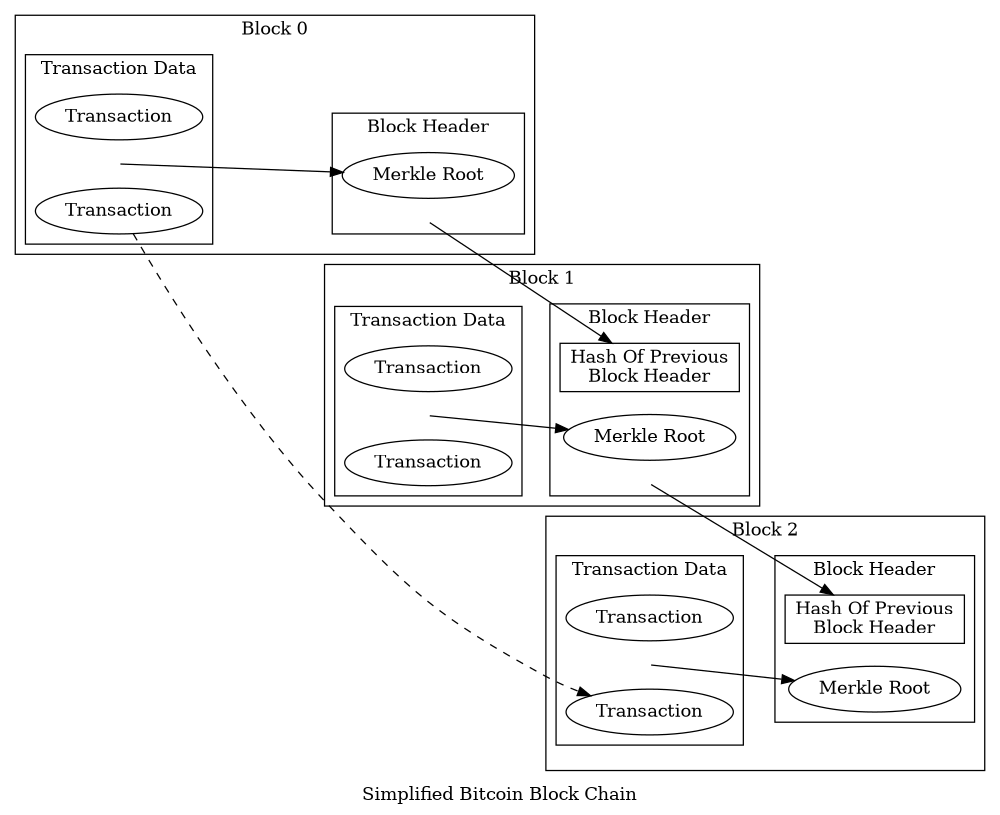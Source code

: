 digraph blockchain {

//splines = "ortho";
rankdir=LR;
size=6.66;

subgraph cluster_block0 {

    subgraph cluster_block0header {
        hashMerkleRoot0 [label = "Merkle Root"];
        _blockHeader0 [ style = "invis", label = "", width = 0, height = 0 ];

        label = "Block Header"
    }

    subgraph cluster_transactions0 {
        tx01 [ label = "Transaction"];
        tx00 [ label = "Transaction"];
        _transactions0 [ style = "invis", label = "", width = 0, height = 0 ];

        label = "Transaction Data"
    }


    //_block0 [ style = "invis", label = "", width = 0, height = 0 ];
    // hashMerkleRoot0 -> _block0 [color = "transparent"];

    label = "Block 0";
}

subgraph cluster_block1 {
    subgraph cluster_block1header {
        hashMerkleRoot1 [label = "Merkle Root"];
        hashBlock0 [label = "Hash Of Previous\nBlock Header", shape = box];
        _blockHeader1 [ style = "invis", label = "", width = 0, height = 0 ];
        label = "Block Header"
    }

    subgraph cluster_transactions1 {
        tx10 [label = "Transaction"];
        _transactions1 [ style = "invis", label = "", width = 0, height = 0 ];
        tx11 [label = "Transaction", sep = 100 ];
        label = "Transaction Data"
    }

    //_block1 [ style = "invis", label = "", width = 0, height = 0 ];
    // hashMerkleRoot1 -> _block1 [color = "transparent"];

    label = "Block 1";
}

subgraph cluster_block2 {
    _block2 [ style = "invis", label = "", width = 0, height = 0 ];
    subgraph cluster_block2header {
        hashMerkleRoot2 [label = "Merkle Root"];
        hashBlock1 [label = "Hash Of Previous\nBlock Header", shape = box];
        label = "Block Header"
    }

    subgraph cluster_transactions2 {
        tx21 [label = "Transaction"];
        _transactions2 [ style = "invis", label = "", width = 0, height = 0 ];
        tx20 [label = "Transaction"];
        label = "Transaction Data"
    }

    label = "Block 2";
}

_blockHeader0 -> hashBlock0;
_blockHeader1 -> hashBlock1;


_transactions0 -> hashMerkleRoot0 [minlen=3];
_transactions1 -> hashMerkleRoot1;
_transactions2 -> hashMerkleRoot2;




tx00 -> tx20 [ style = dashed ];

label = "Simplified Bitcoin Block Chain";
}
